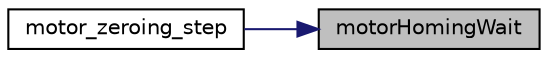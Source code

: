 digraph "motorHomingWait"
{
 // LATEX_PDF_SIZE
  edge [fontname="Helvetica",fontsize="10",labelfontname="Helvetica",labelfontsize="10"];
  node [fontname="Helvetica",fontsize="10",shape=record];
  rankdir="RL";
  Node1 [label="motorHomingWait",height=0.2,width=0.4,color="black", fillcolor="grey75", style="filled", fontcolor="black",tooltip=" "];
  Node1 -> Node2 [dir="back",color="midnightblue",fontsize="10",style="solid",fontname="Helvetica"];
  Node2 [label="motor_zeroing_step",height=0.2,width=0.4,color="black", fillcolor="white", style="filled",URL="$_motor_zeroing_8h.html#a65e1d5a34b9d37552b9ab92100cbfccb",tooltip=" "];
}
